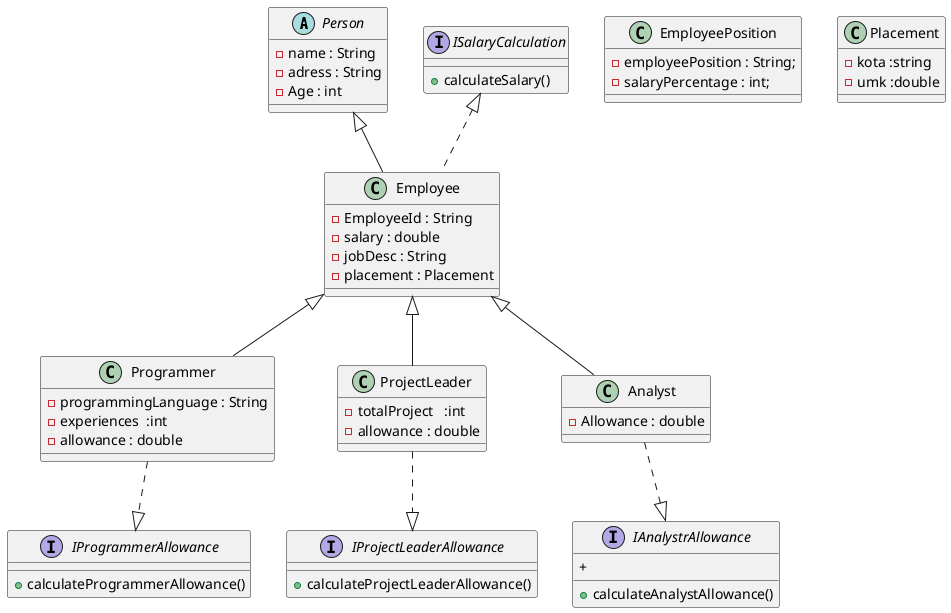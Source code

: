 @startuml





abstract class Person{
-name : String
-adress : String
-Age : int
}


class Employee{

-EmployeeId : String
-salary : double 
-jobDesc : String
-placement : Placement
}



class EmployeePosition {
	
-employeePosition : String;
-salaryPercentage : int;

}

class Programmer{
-programmingLanguage : String
-experiences  :int
-allowance : double
}

class ProjectLeader{
-totalProject   :int
-allowance : double
}

class Analyst{
-Allowance : double
}

class Placement{
-kota :string
-umk :double
}


interface ISalaryCalculation{
+calculateSalary()
}

interface IProgrammerAllowance{
+calculateProgrammerAllowance()
}


interface IProjectLeaderAllowance{
+calculateProjectLeaderAllowance()
}

interface IAnalystrAllowance{
+
+calculateAnalystAllowance()
}

Analyst .down.|> IAnalystrAllowance
Programmer .down.|> IProgrammerAllowance
ProjectLeader .down.|> IProjectLeaderAllowance



Employee .up.|> ISalaryCalculation
Employee -up-|> Person
Programmer -up-|> Employee
ProjectLeader -up-|> Employee
Analyst -up-|> Employee



@enduml